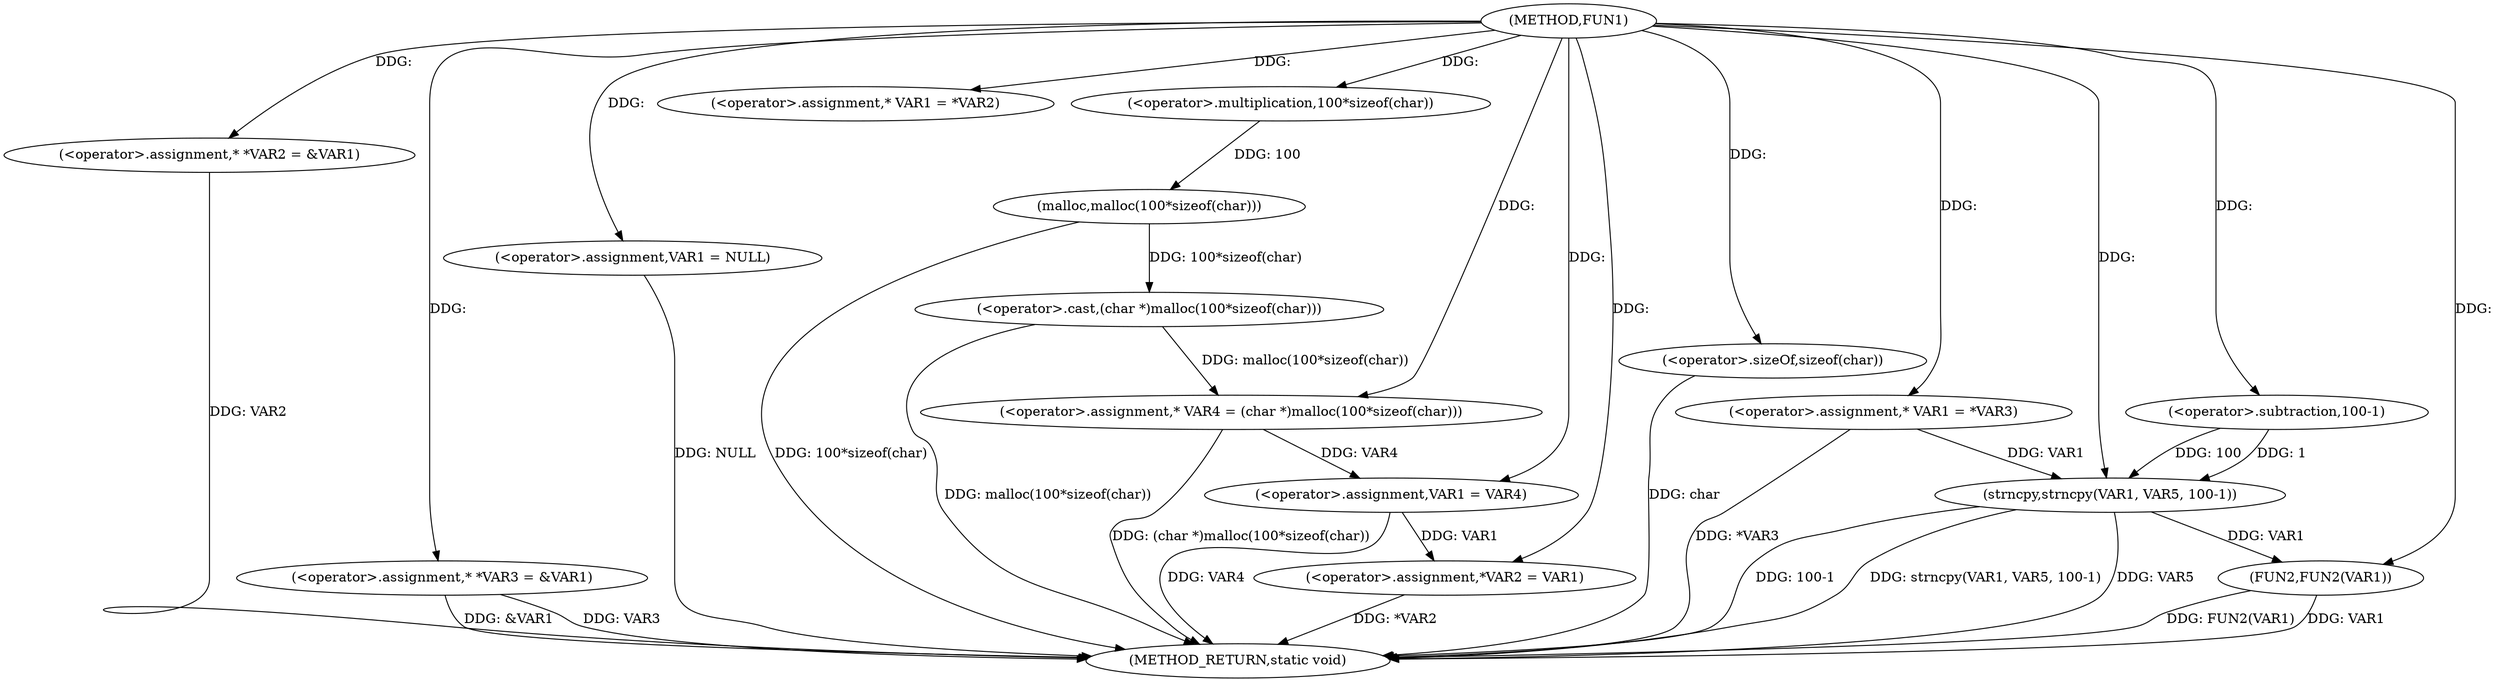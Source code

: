 digraph FUN1 {  
"1000100" [label = "(METHOD,FUN1)" ]
"1000156" [label = "(METHOD_RETURN,static void)" ]
"1000104" [label = "(<operator>.assignment,* *VAR2 = &VAR1)" ]
"1000109" [label = "(<operator>.assignment,* *VAR3 = &VAR1)" ]
"1000113" [label = "(<operator>.assignment,VAR1 = NULL)" ]
"1000118" [label = "(<operator>.assignment,* VAR1 = *VAR2)" ]
"1000124" [label = "(<operator>.assignment,* VAR4 = (char *)malloc(100*sizeof(char)))" ]
"1000126" [label = "(<operator>.cast,(char *)malloc(100*sizeof(char)))" ]
"1000128" [label = "(malloc,malloc(100*sizeof(char)))" ]
"1000129" [label = "(<operator>.multiplication,100*sizeof(char))" ]
"1000131" [label = "(<operator>.sizeOf,sizeof(char))" ]
"1000133" [label = "(<operator>.assignment,VAR1 = VAR4)" ]
"1000136" [label = "(<operator>.assignment,*VAR2 = VAR1)" ]
"1000142" [label = "(<operator>.assignment,* VAR1 = *VAR3)" ]
"1000148" [label = "(strncpy,strncpy(VAR1, VAR5, 100-1))" ]
"1000151" [label = "(<operator>.subtraction,100-1)" ]
"1000154" [label = "(FUN2,FUN2(VAR1))" ]
  "1000124" -> "1000156"  [ label = "DDG: (char *)malloc(100*sizeof(char))"] 
  "1000148" -> "1000156"  [ label = "DDG: 100-1"] 
  "1000104" -> "1000156"  [ label = "DDG: VAR2"] 
  "1000131" -> "1000156"  [ label = "DDG: char"] 
  "1000113" -> "1000156"  [ label = "DDG: NULL"] 
  "1000148" -> "1000156"  [ label = "DDG: strncpy(VAR1, VAR5, 100-1)"] 
  "1000154" -> "1000156"  [ label = "DDG: FUN2(VAR1)"] 
  "1000148" -> "1000156"  [ label = "DDG: VAR5"] 
  "1000126" -> "1000156"  [ label = "DDG: malloc(100*sizeof(char))"] 
  "1000109" -> "1000156"  [ label = "DDG: &VAR1"] 
  "1000128" -> "1000156"  [ label = "DDG: 100*sizeof(char)"] 
  "1000154" -> "1000156"  [ label = "DDG: VAR1"] 
  "1000142" -> "1000156"  [ label = "DDG: *VAR3"] 
  "1000133" -> "1000156"  [ label = "DDG: VAR4"] 
  "1000109" -> "1000156"  [ label = "DDG: VAR3"] 
  "1000136" -> "1000156"  [ label = "DDG: *VAR2"] 
  "1000100" -> "1000104"  [ label = "DDG: "] 
  "1000100" -> "1000109"  [ label = "DDG: "] 
  "1000100" -> "1000113"  [ label = "DDG: "] 
  "1000100" -> "1000118"  [ label = "DDG: "] 
  "1000126" -> "1000124"  [ label = "DDG: malloc(100*sizeof(char))"] 
  "1000100" -> "1000124"  [ label = "DDG: "] 
  "1000128" -> "1000126"  [ label = "DDG: 100*sizeof(char)"] 
  "1000129" -> "1000128"  [ label = "DDG: 100"] 
  "1000100" -> "1000129"  [ label = "DDG: "] 
  "1000100" -> "1000131"  [ label = "DDG: "] 
  "1000124" -> "1000133"  [ label = "DDG: VAR4"] 
  "1000100" -> "1000133"  [ label = "DDG: "] 
  "1000133" -> "1000136"  [ label = "DDG: VAR1"] 
  "1000100" -> "1000136"  [ label = "DDG: "] 
  "1000100" -> "1000142"  [ label = "DDG: "] 
  "1000142" -> "1000148"  [ label = "DDG: VAR1"] 
  "1000100" -> "1000148"  [ label = "DDG: "] 
  "1000151" -> "1000148"  [ label = "DDG: 100"] 
  "1000151" -> "1000148"  [ label = "DDG: 1"] 
  "1000100" -> "1000151"  [ label = "DDG: "] 
  "1000148" -> "1000154"  [ label = "DDG: VAR1"] 
  "1000100" -> "1000154"  [ label = "DDG: "] 
}
